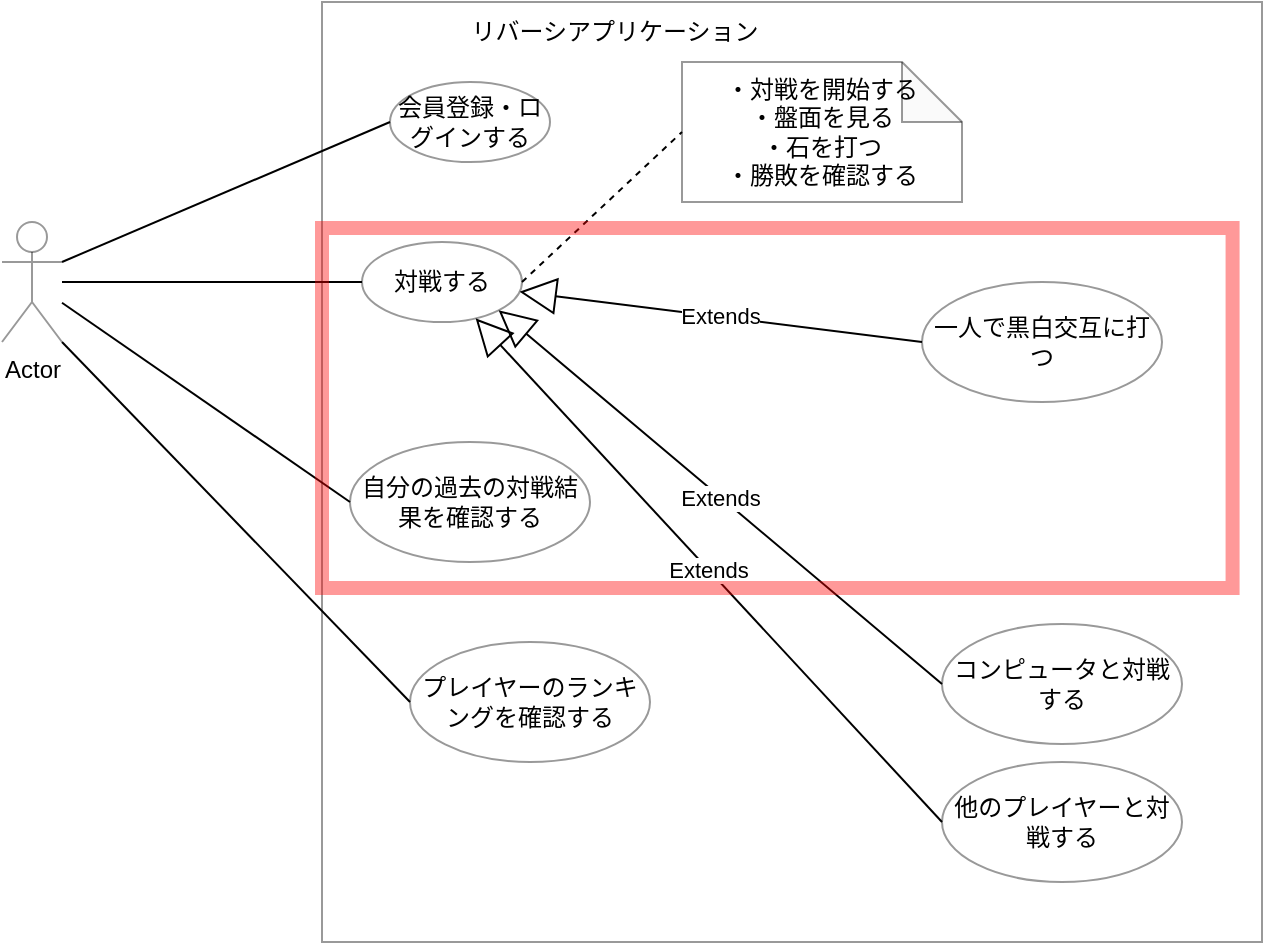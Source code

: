 <mxfile>
    <diagram id="Gw33N38tmy4oHrtjAytS" name="ページ1">
        <mxGraphModel dx="690" dy="935" grid="1" gridSize="10" guides="1" tooltips="1" connect="1" arrows="1" fold="1" page="1" pageScale="1" pageWidth="827" pageHeight="1169" math="0" shadow="0">
            <root>
                <mxCell id="0"/>
                <mxCell id="1" parent="0"/>
                <mxCell id="2" value="" style="whiteSpace=wrap;html=1;aspect=fixed;align=center;opacity=40;strokeWidth=1;" vertex="1" parent="1">
                    <mxGeometry x="310" y="350" width="470" height="470" as="geometry"/>
                </mxCell>
                <mxCell id="3" value="&lt;span style=&quot;&quot;&gt;リバーシアプリケーション&lt;/span&gt;" style="text;html=1;align=center;verticalAlign=middle;resizable=0;points=[];autosize=1;strokeColor=none;fillColor=none;" vertex="1" parent="1">
                    <mxGeometry x="371" y="350" width="170" height="30" as="geometry"/>
                </mxCell>
                <mxCell id="4" value="Actor" style="shape=umlActor;verticalLabelPosition=bottom;verticalAlign=top;html=1;strokeColor=#000000;strokeWidth=1;opacity=40;" vertex="1" parent="1">
                    <mxGeometry x="150" y="460" width="30" height="60" as="geometry"/>
                </mxCell>
                <mxCell id="5" value="会員登録・ログインする" style="ellipse;whiteSpace=wrap;html=1;strokeColor=#000000;strokeWidth=1;opacity=40;" vertex="1" parent="1">
                    <mxGeometry x="344" y="390" width="80" height="40" as="geometry"/>
                </mxCell>
                <mxCell id="6" value="対戦する" style="ellipse;whiteSpace=wrap;html=1;strokeColor=#000000;strokeWidth=1;opacity=40;" vertex="1" parent="1">
                    <mxGeometry x="330" y="470" width="80" height="40" as="geometry"/>
                </mxCell>
                <mxCell id="7" value="自分の過去の対戦結果を確認する" style="ellipse;whiteSpace=wrap;html=1;strokeColor=#000000;strokeWidth=1;opacity=40;" vertex="1" parent="1">
                    <mxGeometry x="324" y="570" width="120" height="60" as="geometry"/>
                </mxCell>
                <mxCell id="8" value="プレイヤーのランキングを確認する" style="ellipse;whiteSpace=wrap;html=1;strokeColor=#000000;strokeWidth=1;opacity=40;" vertex="1" parent="1">
                    <mxGeometry x="354" y="670" width="120" height="60" as="geometry"/>
                </mxCell>
                <mxCell id="9" value="・対戦を開始する&lt;br&gt;・盤面を見る&lt;br&gt;・石を打つ&lt;br&gt;・勝敗を確認する" style="shape=note;whiteSpace=wrap;html=1;backgroundOutline=1;darkOpacity=0.05;strokeColor=#000000;strokeWidth=1;opacity=40;" vertex="1" parent="1">
                    <mxGeometry x="490" y="380" width="140" height="70" as="geometry"/>
                </mxCell>
                <mxCell id="10" value="" style="endArrow=none;dashed=1;html=1;entryX=0;entryY=0.5;entryDx=0;entryDy=0;entryPerimeter=0;exitX=1;exitY=0.5;exitDx=0;exitDy=0;" edge="1" parent="1" source="6" target="9">
                    <mxGeometry width="50" height="50" relative="1" as="geometry">
                        <mxPoint x="430" y="460" as="sourcePoint"/>
                        <mxPoint x="480" y="410" as="targetPoint"/>
                    </mxGeometry>
                </mxCell>
                <mxCell id="11" value="他のプレイヤーと対戦する" style="ellipse;whiteSpace=wrap;html=1;strokeColor=#000000;strokeWidth=1;opacity=40;" vertex="1" parent="1">
                    <mxGeometry x="620" y="730" width="120" height="60" as="geometry"/>
                </mxCell>
                <mxCell id="12" value="コンピュータと対戦する" style="ellipse;whiteSpace=wrap;html=1;strokeColor=#000000;strokeWidth=1;opacity=40;" vertex="1" parent="1">
                    <mxGeometry x="620" y="661" width="120" height="60" as="geometry"/>
                </mxCell>
                <mxCell id="13" value="一人で黒白交互に打つ" style="ellipse;whiteSpace=wrap;html=1;strokeColor=#000000;strokeWidth=1;opacity=40;" vertex="1" parent="1">
                    <mxGeometry x="610" y="490" width="120" height="60" as="geometry"/>
                </mxCell>
                <mxCell id="16" value="Extends" style="endArrow=block;endSize=16;endFill=0;html=1;exitX=0;exitY=0.5;exitDx=0;exitDy=0;" edge="1" parent="1" source="13" target="6">
                    <mxGeometry width="160" relative="1" as="geometry">
                        <mxPoint x="490" y="490" as="sourcePoint"/>
                        <mxPoint x="650" y="490" as="targetPoint"/>
                    </mxGeometry>
                </mxCell>
                <mxCell id="17" value="Extends" style="endArrow=block;endSize=16;endFill=0;html=1;entryX=1;entryY=1;entryDx=0;entryDy=0;exitX=0;exitY=0.5;exitDx=0;exitDy=0;" edge="1" parent="1" source="12" target="6">
                    <mxGeometry width="160" relative="1" as="geometry">
                        <mxPoint x="490" y="570" as="sourcePoint"/>
                        <mxPoint x="650" y="570" as="targetPoint"/>
                    </mxGeometry>
                </mxCell>
                <mxCell id="18" value="Extends" style="endArrow=block;endSize=16;endFill=0;html=1;exitX=0;exitY=0.5;exitDx=0;exitDy=0;" edge="1" parent="1" source="11" target="6">
                    <mxGeometry width="160" relative="1" as="geometry">
                        <mxPoint x="492" y="650" as="sourcePoint"/>
                        <mxPoint x="402" y="480" as="targetPoint"/>
                    </mxGeometry>
                </mxCell>
                <mxCell id="20" value="" style="endArrow=none;html=1;entryX=0;entryY=0.5;entryDx=0;entryDy=0;" edge="1" parent="1" target="5">
                    <mxGeometry width="50" height="50" relative="1" as="geometry">
                        <mxPoint x="180" y="480" as="sourcePoint"/>
                        <mxPoint x="230" y="430" as="targetPoint"/>
                    </mxGeometry>
                </mxCell>
                <mxCell id="21" value="" style="endArrow=none;html=1;entryX=0;entryY=0.5;entryDx=0;entryDy=0;" edge="1" parent="1" source="4" target="6">
                    <mxGeometry width="50" height="50" relative="1" as="geometry">
                        <mxPoint x="190" y="490" as="sourcePoint"/>
                        <mxPoint x="354" y="420" as="targetPoint"/>
                    </mxGeometry>
                </mxCell>
                <mxCell id="22" value="" style="endArrow=none;html=1;entryX=0;entryY=0.5;entryDx=0;entryDy=0;" edge="1" parent="1" source="4" target="7">
                    <mxGeometry width="50" height="50" relative="1" as="geometry">
                        <mxPoint x="190" y="497.486" as="sourcePoint"/>
                        <mxPoint x="354" y="470" as="targetPoint"/>
                    </mxGeometry>
                </mxCell>
                <mxCell id="23" value="" style="endArrow=none;html=1;entryX=0;entryY=0.5;entryDx=0;entryDy=0;exitX=1;exitY=1;exitDx=0;exitDy=0;exitPerimeter=0;" edge="1" parent="1" source="4" target="8">
                    <mxGeometry width="50" height="50" relative="1" as="geometry">
                        <mxPoint x="180" y="569.997" as="sourcePoint"/>
                        <mxPoint x="318" y="640.35" as="targetPoint"/>
                    </mxGeometry>
                </mxCell>
                <mxCell id="25" value="" style="rounded=0;whiteSpace=wrap;html=1;strokeColor=#FF0000;strokeWidth=7;opacity=40;fillColor=none;" vertex="1" parent="1">
                    <mxGeometry x="310" y="463" width="455.29" height="180" as="geometry"/>
                </mxCell>
            </root>
        </mxGraphModel>
    </diagram>
</mxfile>
